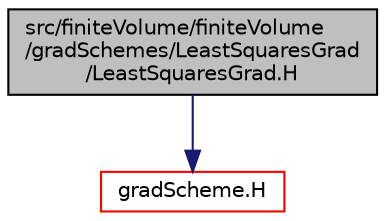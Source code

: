 digraph "src/finiteVolume/finiteVolume/gradSchemes/LeastSquaresGrad/LeastSquaresGrad.H"
{
  bgcolor="transparent";
  edge [fontname="Helvetica",fontsize="10",labelfontname="Helvetica",labelfontsize="10"];
  node [fontname="Helvetica",fontsize="10",shape=record];
  Node0 [label="src/finiteVolume/finiteVolume\l/gradSchemes/LeastSquaresGrad\l/LeastSquaresGrad.H",height=0.2,width=0.4,color="black", fillcolor="grey75", style="filled", fontcolor="black"];
  Node0 -> Node1 [color="midnightblue",fontsize="10",style="solid",fontname="Helvetica"];
  Node1 [label="gradScheme.H",height=0.2,width=0.4,color="red",URL="$a03287.html"];
}
